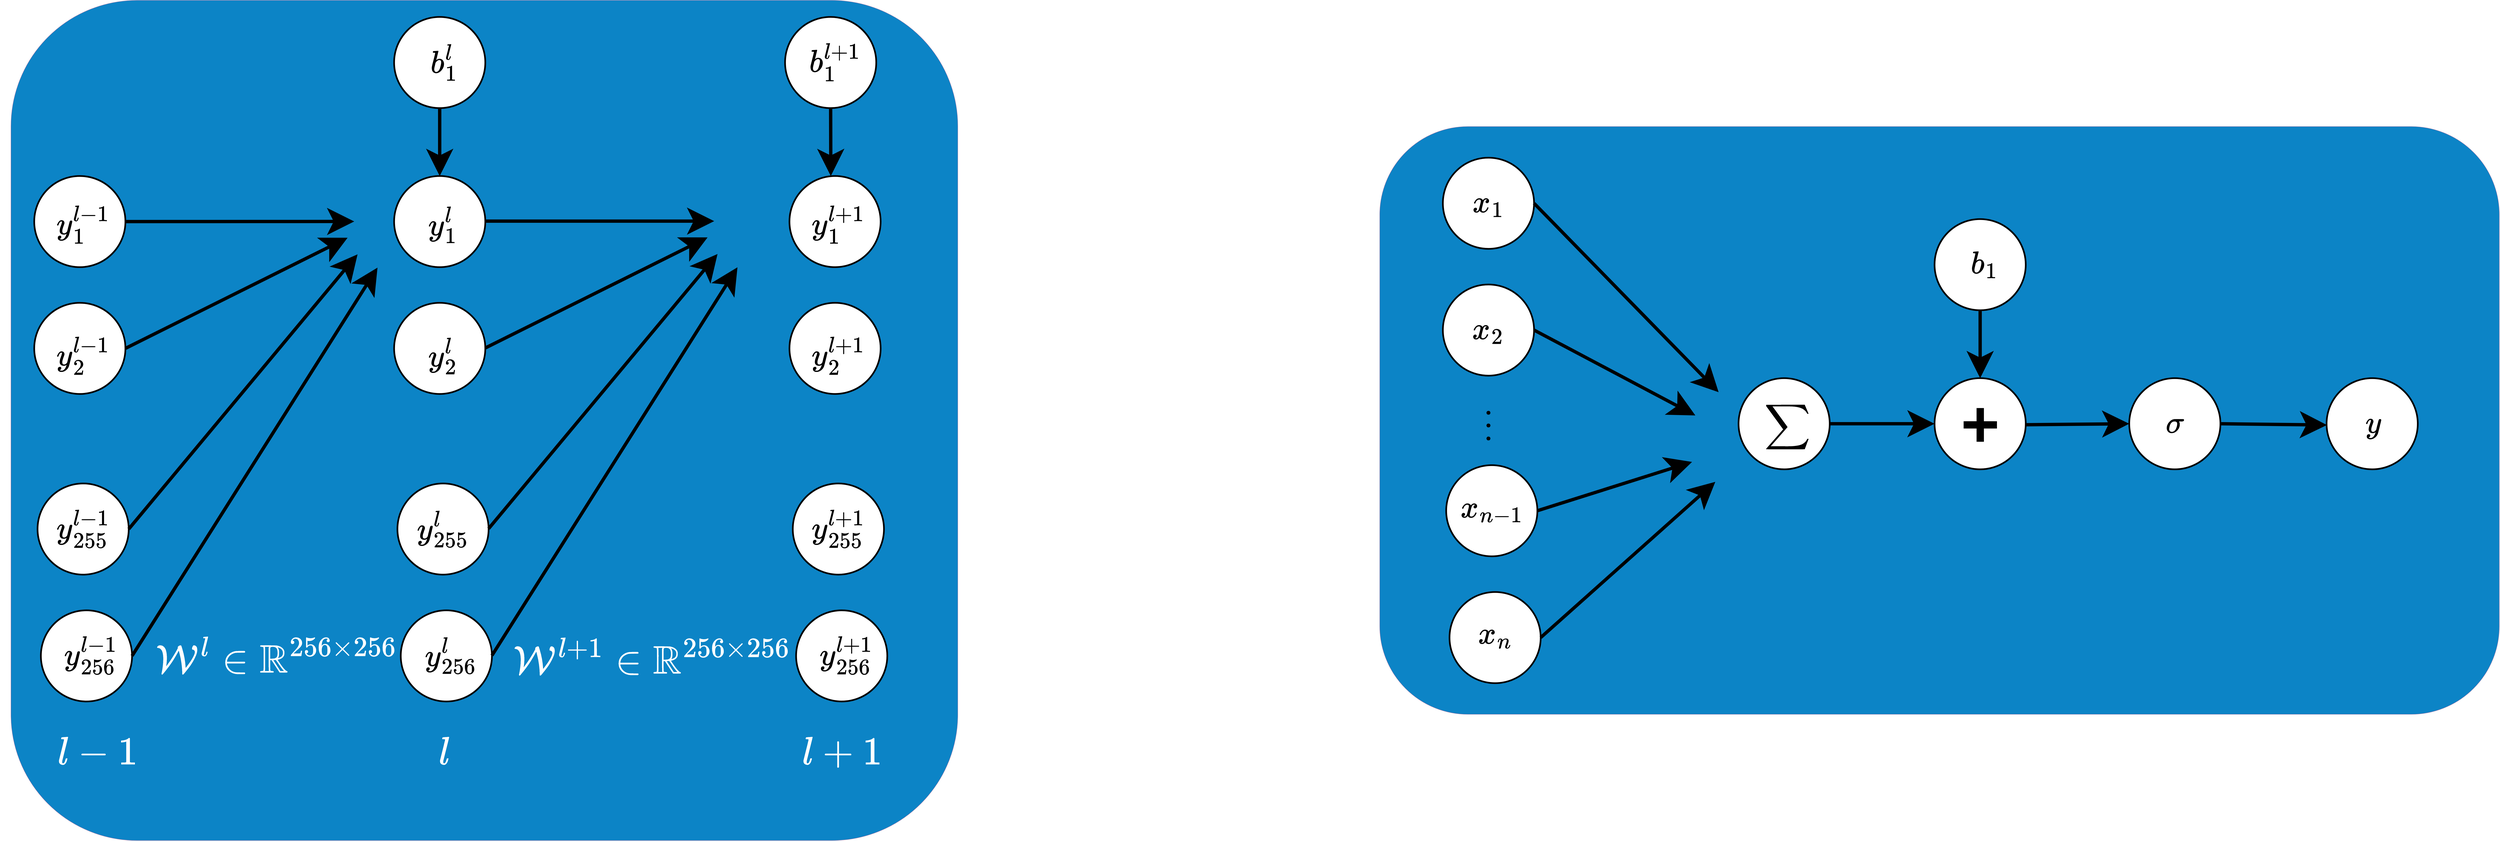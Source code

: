 <mxfile version="22.0.6" type="github">
  <diagram name="第 1 页" id="XEicXpZz3VGOv-WwQaZo">
    <mxGraphModel dx="23953" dy="25447" grid="1" gridSize="10" guides="1" tooltips="1" connect="1" arrows="1" fold="1" page="1" pageScale="1" pageWidth="827" pageHeight="1169" math="1" shadow="0">
      <root>
        <mxCell id="0" />
        <mxCell id="1" parent="0" />
        <mxCell id="6fQeDzPeJN5OYKr5Yq9e-67" value="" style="rounded=1;whiteSpace=wrap;html=1;fillColor=#0C84C6;strokeColor=#9673a6;" vertex="1" parent="1">
          <mxGeometry x="-10800" y="-19690" width="3370" height="1770" as="geometry" />
        </mxCell>
        <mxCell id="-kjIEGpwDhmasj7m8jJA-1" value="" style="rounded=1;whiteSpace=wrap;html=1;fillColor=#0C84C6;strokeColor=#9673a6;" parent="1" vertex="1">
          <mxGeometry x="-14920" y="-20070" width="2850" height="2530" as="geometry" />
        </mxCell>
        <mxCell id="-kjIEGpwDhmasj7m8jJA-29" value="" style="endArrow=classic;html=1;rounded=0;strokeWidth=10;exitX=1;exitY=0.5;exitDx=0;exitDy=0;endSize=50;endFill=1;" parent="1" source="-kjIEGpwDhmasj7m8jJA-33" edge="1">
          <mxGeometry width="50" height="50" relative="1" as="geometry">
            <mxPoint x="-14019.0" y="-19419.25" as="sourcePoint" />
            <mxPoint x="-13886.75" y="-19404.13" as="targetPoint" />
          </mxGeometry>
        </mxCell>
        <mxCell id="-kjIEGpwDhmasj7m8jJA-33" value="" style="ellipse;whiteSpace=wrap;html=1;aspect=fixed;strokeWidth=5;" parent="1" vertex="1">
          <mxGeometry x="-14850" y="-19541" width="274.5" height="274.5" as="geometry" />
        </mxCell>
        <mxCell id="-kjIEGpwDhmasj7m8jJA-54" value="&lt;span style=&quot;font-size: 100px;&quot;&gt;&lt;font color=&quot;#ffffff&quot;&gt;$$l-1$$&lt;/font&gt;&lt;/span&gt;" style="text;html=1;align=center;verticalAlign=middle;resizable=0;points=[];autosize=1;strokeColor=none;fillColor=none;" parent="1" vertex="1">
          <mxGeometry x="-14840" y="-17870" width="360" height="130" as="geometry" />
        </mxCell>
        <mxCell id="-kjIEGpwDhmasj7m8jJA-55" value="&lt;span style=&quot;font-size: 100px;&quot;&gt;&lt;font color=&quot;#ffffff&quot;&gt;$$l$$&lt;/font&gt;&lt;/span&gt;" style="text;html=1;align=center;verticalAlign=middle;resizable=0;points=[];autosize=1;strokeColor=none;fillColor=none;" parent="1" vertex="1">
          <mxGeometry x="-13751" y="-17870" width="270" height="130" as="geometry" />
        </mxCell>
        <mxCell id="-kjIEGpwDhmasj7m8jJA-56" value="&lt;span style=&quot;font-size: 100px;&quot;&gt;&lt;font color=&quot;#ffffff&quot;&gt;$$l+1$$&lt;/font&gt;&lt;/span&gt;" style="text;html=1;align=center;verticalAlign=middle;resizable=0;points=[];autosize=1;strokeColor=none;fillColor=none;" parent="1" vertex="1">
          <mxGeometry x="-12609.5" y="-17870" width="380" height="130" as="geometry" />
        </mxCell>
        <mxCell id="-kjIEGpwDhmasj7m8jJA-62" value="&lt;span style=&quot;font-size: 100px;&quot;&gt;&lt;font color=&quot;#ffffff&quot;&gt;&lt;b&gt;$$\mathcal{W}^{l} \in \mathbb{R}^{256 \times 256}$$&lt;/b&gt;&lt;/font&gt;&lt;/span&gt;" style="text;html=1;strokeColor=none;fillColor=none;align=center;verticalAlign=middle;whiteSpace=wrap;rounded=0;" parent="1" vertex="1">
          <mxGeometry x="-14230" y="-18233.13" width="220" height="290" as="geometry" />
        </mxCell>
        <mxCell id="-kjIEGpwDhmasj7m8jJA-63" value="&lt;font color=&quot;#ffffff&quot; style=&quot;font-size: 100px;&quot;&gt;$$\mathcal{W}^{l+1}\in \mathbb{R}^{256 \times 256}&lt;br&gt;$$&lt;/font&gt;" style="text;html=1;strokeColor=none;fillColor=none;align=center;verticalAlign=middle;whiteSpace=wrap;rounded=0;" parent="1" vertex="1">
          <mxGeometry x="-13100" y="-18230" width="220" height="290" as="geometry" />
        </mxCell>
        <mxCell id="-kjIEGpwDhmasj7m8jJA-77" value="" style="ellipse;whiteSpace=wrap;html=1;aspect=fixed;strokeWidth=5;" parent="1" vertex="1">
          <mxGeometry x="-14850" y="-19159.13" width="274.5" height="274.5" as="geometry" />
        </mxCell>
        <mxCell id="-kjIEGpwDhmasj7m8jJA-78" value="&lt;font size=&quot;1&quot; style=&quot;&quot;&gt;&lt;b style=&quot;font-size: 80px;&quot;&gt;$$y_{1}^{l-1}$$&lt;/b&gt;&lt;/font&gt;" style="text;html=1;strokeColor=none;fillColor=none;align=center;verticalAlign=middle;whiteSpace=wrap;rounded=0;strokeWidth=5;" parent="1" vertex="1">
          <mxGeometry x="-14750.25" y="-19470.13" width="95" height="150" as="geometry" />
        </mxCell>
        <mxCell id="-kjIEGpwDhmasj7m8jJA-79" value="" style="ellipse;whiteSpace=wrap;html=1;aspect=fixed;strokeWidth=5;" parent="1" vertex="1">
          <mxGeometry x="-14840" y="-18615.13" width="274.5" height="274.5" as="geometry" />
        </mxCell>
        <mxCell id="-kjIEGpwDhmasj7m8jJA-81" value="" style="ellipse;whiteSpace=wrap;html=1;aspect=fixed;strokeWidth=5;" parent="1" vertex="1">
          <mxGeometry x="-14830" y="-18233.13" width="274.5" height="274.5" as="geometry" />
        </mxCell>
        <mxCell id="-kjIEGpwDhmasj7m8jJA-85" value="&lt;font size=&quot;1&quot; style=&quot;&quot;&gt;&lt;b style=&quot;font-size: 80px;&quot;&gt;$$y_{2}^{l-1}$$&lt;/b&gt;&lt;/font&gt;" style="text;html=1;strokeColor=none;fillColor=none;align=center;verticalAlign=middle;whiteSpace=wrap;rounded=0;strokeWidth=5;" parent="1" vertex="1">
          <mxGeometry x="-14750.25" y="-19075.13" width="95" height="150" as="geometry" />
        </mxCell>
        <mxCell id="-kjIEGpwDhmasj7m8jJA-86" value="&lt;font size=&quot;1&quot; style=&quot;&quot;&gt;&lt;b style=&quot;font-size: 80px;&quot;&gt;$$y_{255}^{l-1}$$&lt;/b&gt;&lt;/font&gt;" style="text;html=1;strokeColor=none;fillColor=none;align=center;verticalAlign=middle;whiteSpace=wrap;rounded=0;strokeWidth=5;" parent="1" vertex="1">
          <mxGeometry x="-14760.25" y="-18552.88" width="115" height="150" as="geometry" />
        </mxCell>
        <mxCell id="-kjIEGpwDhmasj7m8jJA-87" value="&lt;font size=&quot;1&quot; style=&quot;&quot;&gt;&lt;b style=&quot;font-size: 80px;&quot;&gt;$$y_{256}^{l-1}$$&lt;/b&gt;&lt;/font&gt;" style="text;html=1;strokeColor=none;fillColor=none;align=center;verticalAlign=middle;whiteSpace=wrap;rounded=0;strokeWidth=5;" parent="1" vertex="1">
          <mxGeometry x="-14726.75" y="-18172.13" width="95" height="150" as="geometry" />
        </mxCell>
        <mxCell id="-kjIEGpwDhmasj7m8jJA-112" value="" style="ellipse;whiteSpace=wrap;html=1;aspect=fixed;strokeWidth=5;" parent="1" vertex="1">
          <mxGeometry x="-13766.75" y="-19541" width="274.5" height="274.5" as="geometry" />
        </mxCell>
        <mxCell id="-kjIEGpwDhmasj7m8jJA-113" value="" style="ellipse;whiteSpace=wrap;html=1;aspect=fixed;strokeWidth=5;" parent="1" vertex="1">
          <mxGeometry x="-13766.75" y="-19159.13" width="274.5" height="274.5" as="geometry" />
        </mxCell>
        <mxCell id="-kjIEGpwDhmasj7m8jJA-114" value="&lt;font size=&quot;1&quot; style=&quot;&quot;&gt;&lt;b style=&quot;font-size: 80px;&quot;&gt;$$y_{1}^{l}$$&lt;/b&gt;&lt;/font&gt;" style="text;html=1;strokeColor=none;fillColor=none;align=center;verticalAlign=middle;whiteSpace=wrap;rounded=0;strokeWidth=5;" parent="1" vertex="1">
          <mxGeometry x="-13667.0" y="-19470.13" width="95" height="150" as="geometry" />
        </mxCell>
        <mxCell id="-kjIEGpwDhmasj7m8jJA-115" value="" style="ellipse;whiteSpace=wrap;html=1;aspect=fixed;strokeWidth=5;" parent="1" vertex="1">
          <mxGeometry x="-13756.75" y="-18615.13" width="274.5" height="274.5" as="geometry" />
        </mxCell>
        <mxCell id="-kjIEGpwDhmasj7m8jJA-116" value="" style="ellipse;whiteSpace=wrap;html=1;aspect=fixed;strokeWidth=5;" parent="1" vertex="1">
          <mxGeometry x="-13746.75" y="-18233.13" width="274.5" height="274.5" as="geometry" />
        </mxCell>
        <mxCell id="-kjIEGpwDhmasj7m8jJA-117" value="&lt;font size=&quot;1&quot; style=&quot;&quot;&gt;&lt;b style=&quot;font-size: 80px;&quot;&gt;$$y_{2}^{l}$$&lt;/b&gt;&lt;/font&gt;" style="text;html=1;strokeColor=none;fillColor=none;align=center;verticalAlign=middle;whiteSpace=wrap;rounded=0;strokeWidth=5;" parent="1" vertex="1">
          <mxGeometry x="-13667.0" y="-19075.13" width="95" height="150" as="geometry" />
        </mxCell>
        <mxCell id="-kjIEGpwDhmasj7m8jJA-118" value="&lt;font size=&quot;1&quot; style=&quot;&quot;&gt;&lt;b style=&quot;font-size: 80px;&quot;&gt;$$y_{255}^{l}$$&lt;/b&gt;&lt;/font&gt;" style="text;html=1;strokeColor=none;fillColor=none;align=center;verticalAlign=middle;whiteSpace=wrap;rounded=0;strokeWidth=5;" parent="1" vertex="1">
          <mxGeometry x="-13677" y="-18552.88" width="115" height="150" as="geometry" />
        </mxCell>
        <mxCell id="-kjIEGpwDhmasj7m8jJA-119" value="&lt;font size=&quot;1&quot; style=&quot;&quot;&gt;&lt;b style=&quot;font-size: 80px;&quot;&gt;$$y_{256}^{l}$$&lt;/b&gt;&lt;/font&gt;" style="text;html=1;strokeColor=none;fillColor=none;align=center;verticalAlign=middle;whiteSpace=wrap;rounded=0;strokeWidth=5;" parent="1" vertex="1">
          <mxGeometry x="-13643.5" y="-18172.13" width="95" height="150" as="geometry" />
        </mxCell>
        <mxCell id="-kjIEGpwDhmasj7m8jJA-120" value="" style="ellipse;whiteSpace=wrap;html=1;aspect=fixed;strokeWidth=5;" parent="1" vertex="1">
          <mxGeometry x="-12576.75" y="-19541" width="274.5" height="274.5" as="geometry" />
        </mxCell>
        <mxCell id="-kjIEGpwDhmasj7m8jJA-121" value="" style="ellipse;whiteSpace=wrap;html=1;aspect=fixed;strokeWidth=5;" parent="1" vertex="1">
          <mxGeometry x="-12576.75" y="-19159.13" width="274.5" height="274.5" as="geometry" />
        </mxCell>
        <mxCell id="-kjIEGpwDhmasj7m8jJA-122" value="&lt;font size=&quot;1&quot; style=&quot;&quot;&gt;&lt;b style=&quot;font-size: 80px;&quot;&gt;$$y_{1}^{l+1}$$&lt;/b&gt;&lt;/font&gt;" style="text;html=1;strokeColor=none;fillColor=none;align=center;verticalAlign=middle;whiteSpace=wrap;rounded=0;strokeWidth=5;" parent="1" vertex="1">
          <mxGeometry x="-12477.0" y="-19470.13" width="95" height="150" as="geometry" />
        </mxCell>
        <mxCell id="-kjIEGpwDhmasj7m8jJA-123" value="" style="ellipse;whiteSpace=wrap;html=1;aspect=fixed;strokeWidth=5;" parent="1" vertex="1">
          <mxGeometry x="-12566.75" y="-18615.13" width="274.5" height="274.5" as="geometry" />
        </mxCell>
        <mxCell id="-kjIEGpwDhmasj7m8jJA-124" value="" style="ellipse;whiteSpace=wrap;html=1;aspect=fixed;strokeWidth=5;" parent="1" vertex="1">
          <mxGeometry x="-12556.75" y="-18233.13" width="274.5" height="274.5" as="geometry" />
        </mxCell>
        <mxCell id="-kjIEGpwDhmasj7m8jJA-125" value="&lt;font size=&quot;1&quot; style=&quot;&quot;&gt;&lt;b style=&quot;font-size: 80px;&quot;&gt;$$y_{2}^{l+1}$$&lt;/b&gt;&lt;/font&gt;" style="text;html=1;strokeColor=none;fillColor=none;align=center;verticalAlign=middle;whiteSpace=wrap;rounded=0;strokeWidth=5;" parent="1" vertex="1">
          <mxGeometry x="-12477.0" y="-19075.13" width="95" height="150" as="geometry" />
        </mxCell>
        <mxCell id="-kjIEGpwDhmasj7m8jJA-126" value="&lt;font size=&quot;1&quot; style=&quot;&quot;&gt;&lt;b style=&quot;font-size: 80px;&quot;&gt;$$y_{255}^{l+1}$$&lt;/b&gt;&lt;/font&gt;" style="text;html=1;strokeColor=none;fillColor=none;align=center;verticalAlign=middle;whiteSpace=wrap;rounded=0;strokeWidth=5;" parent="1" vertex="1">
          <mxGeometry x="-12487" y="-18552.88" width="115" height="150" as="geometry" />
        </mxCell>
        <mxCell id="-kjIEGpwDhmasj7m8jJA-127" value="&lt;font size=&quot;1&quot; style=&quot;&quot;&gt;&lt;b style=&quot;font-size: 80px;&quot;&gt;$$y_{256}^{l+1}$$&lt;/b&gt;&lt;/font&gt;" style="text;html=1;strokeColor=none;fillColor=none;align=center;verticalAlign=middle;whiteSpace=wrap;rounded=0;strokeWidth=5;" parent="1" vertex="1">
          <mxGeometry x="-12453.5" y="-18172.13" width="95" height="150" as="geometry" />
        </mxCell>
        <mxCell id="-kjIEGpwDhmasj7m8jJA-128" value="" style="endArrow=classic;html=1;rounded=0;strokeWidth=10;exitX=1;exitY=0.5;exitDx=0;exitDy=0;endSize=50;endFill=1;" parent="1" source="-kjIEGpwDhmasj7m8jJA-77" edge="1">
          <mxGeometry width="50" height="50" relative="1" as="geometry">
            <mxPoint x="-14565.5" y="-19275.13" as="sourcePoint" />
            <mxPoint x="-13906.75" y="-19355.13" as="targetPoint" />
          </mxGeometry>
        </mxCell>
        <mxCell id="-kjIEGpwDhmasj7m8jJA-129" value="" style="endArrow=classic;html=1;rounded=0;strokeWidth=10;exitX=1;exitY=0.5;exitDx=0;exitDy=0;endSize=50;endFill=1;" parent="1" source="-kjIEGpwDhmasj7m8jJA-79" edge="1">
          <mxGeometry width="50" height="50" relative="1" as="geometry">
            <mxPoint x="-14565.75" y="-19012.13" as="sourcePoint" />
            <mxPoint x="-13876.75" y="-19305.13" as="targetPoint" />
          </mxGeometry>
        </mxCell>
        <mxCell id="-kjIEGpwDhmasj7m8jJA-130" value="" style="endArrow=classic;html=1;rounded=0;strokeWidth=10;exitX=1;exitY=0.5;exitDx=0;exitDy=0;endSize=50;endFill=1;" parent="1" source="-kjIEGpwDhmasj7m8jJA-81" edge="1">
          <mxGeometry width="50" height="50" relative="1" as="geometry">
            <mxPoint x="-14555.75" y="-18468.13" as="sourcePoint" />
            <mxPoint x="-13816.75" y="-19265.13" as="targetPoint" />
          </mxGeometry>
        </mxCell>
        <mxCell id="-kjIEGpwDhmasj7m8jJA-131" value="" style="endArrow=classic;html=1;rounded=0;strokeWidth=10;exitX=1;exitY=0.5;exitDx=0;exitDy=0;endSize=50;endFill=1;" parent="1" edge="1">
          <mxGeometry width="50" height="50" relative="1" as="geometry">
            <mxPoint x="-13492.25" y="-19405.13" as="sourcePoint" />
            <mxPoint x="-12803.25" y="-19405.13" as="targetPoint" />
          </mxGeometry>
        </mxCell>
        <mxCell id="-kjIEGpwDhmasj7m8jJA-132" value="" style="endArrow=classic;html=1;rounded=0;strokeWidth=10;exitX=1;exitY=0.5;exitDx=0;exitDy=0;endSize=50;endFill=1;" parent="1" edge="1">
          <mxGeometry width="50" height="50" relative="1" as="geometry">
            <mxPoint x="-13492.25" y="-19023.13" as="sourcePoint" />
            <mxPoint x="-12823.25" y="-19356.13" as="targetPoint" />
          </mxGeometry>
        </mxCell>
        <mxCell id="-kjIEGpwDhmasj7m8jJA-133" value="" style="endArrow=classic;html=1;rounded=0;strokeWidth=10;exitX=1;exitY=0.5;exitDx=0;exitDy=0;endSize=50;endFill=1;" parent="1" edge="1">
          <mxGeometry width="50" height="50" relative="1" as="geometry">
            <mxPoint x="-13482.25" y="-18479.13" as="sourcePoint" />
            <mxPoint x="-12793.25" y="-19306.13" as="targetPoint" />
          </mxGeometry>
        </mxCell>
        <mxCell id="-kjIEGpwDhmasj7m8jJA-134" value="" style="endArrow=classic;html=1;rounded=0;strokeWidth=10;exitX=1;exitY=0.5;exitDx=0;exitDy=0;endSize=50;endFill=1;" parent="1" edge="1">
          <mxGeometry width="50" height="50" relative="1" as="geometry">
            <mxPoint x="-13472.25" y="-18097.13" as="sourcePoint" />
            <mxPoint x="-12733.25" y="-19266.13" as="targetPoint" />
          </mxGeometry>
        </mxCell>
        <mxCell id="-kjIEGpwDhmasj7m8jJA-135" value="" style="ellipse;whiteSpace=wrap;html=1;aspect=fixed;strokeWidth=5;" parent="1" vertex="1">
          <mxGeometry x="-13766.75" y="-20020" width="274.5" height="274.5" as="geometry" />
        </mxCell>
        <mxCell id="-kjIEGpwDhmasj7m8jJA-136" value="&lt;font size=&quot;1&quot; style=&quot;&quot;&gt;&lt;b style=&quot;font-size: 80px;&quot;&gt;$$b_{1}^{l}$$&lt;/b&gt;&lt;/font&gt;" style="text;html=1;strokeColor=none;fillColor=none;align=center;verticalAlign=middle;whiteSpace=wrap;rounded=0;strokeWidth=5;" parent="1" vertex="1">
          <mxGeometry x="-13663.5" y="-19959" width="95" height="150" as="geometry" />
        </mxCell>
        <mxCell id="-kjIEGpwDhmasj7m8jJA-141" value="" style="endArrow=classic;html=1;rounded=0;strokeWidth=10;exitX=0.5;exitY=1;exitDx=0;exitDy=0;endSize=50;endFill=1;entryX=0.5;entryY=0;entryDx=0;entryDy=0;" parent="1" source="-kjIEGpwDhmasj7m8jJA-135" target="-kjIEGpwDhmasj7m8jJA-112" edge="1">
          <mxGeometry width="50" height="50" relative="1" as="geometry">
            <mxPoint x="-14490" y="-19772.2" as="sourcePoint" />
            <mxPoint x="-13801.75" y="-19772.33" as="targetPoint" />
          </mxGeometry>
        </mxCell>
        <mxCell id="-kjIEGpwDhmasj7m8jJA-142" value="" style="ellipse;whiteSpace=wrap;html=1;aspect=fixed;strokeWidth=5;" parent="1" vertex="1">
          <mxGeometry x="-12590" y="-20020" width="274.5" height="274.5" as="geometry" />
        </mxCell>
        <mxCell id="-kjIEGpwDhmasj7m8jJA-143" value="&lt;font size=&quot;1&quot; style=&quot;&quot;&gt;&lt;b style=&quot;font-size: 80px;&quot;&gt;$$b_{1}^{l+1}$$&lt;/b&gt;&lt;/font&gt;" style="text;html=1;strokeColor=none;fillColor=none;align=center;verticalAlign=middle;whiteSpace=wrap;rounded=0;strokeWidth=5;" parent="1" vertex="1">
          <mxGeometry x="-12486.75" y="-19959" width="95" height="150" as="geometry" />
        </mxCell>
        <mxCell id="-kjIEGpwDhmasj7m8jJA-144" value="" style="endArrow=classic;html=1;rounded=0;strokeWidth=10;exitX=0.5;exitY=1;exitDx=0;exitDy=0;endSize=50;endFill=1;entryX=0.5;entryY=0;entryDx=0;entryDy=0;" parent="1" source="-kjIEGpwDhmasj7m8jJA-142" edge="1">
          <mxGeometry width="50" height="50" relative="1" as="geometry">
            <mxPoint x="-13313.25" y="-19772.2" as="sourcePoint" />
            <mxPoint x="-12452.25" y="-19541" as="targetPoint" />
          </mxGeometry>
        </mxCell>
        <mxCell id="6fQeDzPeJN5OYKr5Yq9e-27" value="" style="ellipse;whiteSpace=wrap;html=1;aspect=fixed;strokeWidth=5;" vertex="1" parent="1">
          <mxGeometry x="-10610" y="-19596.18" width="274.5" height="274.5" as="geometry" />
        </mxCell>
        <mxCell id="6fQeDzPeJN5OYKr5Yq9e-28" value="" style="ellipse;whiteSpace=wrap;html=1;aspect=fixed;strokeWidth=5;" vertex="1" parent="1">
          <mxGeometry x="-10610" y="-19214.31" width="274.5" height="274.5" as="geometry" />
        </mxCell>
        <mxCell id="6fQeDzPeJN5OYKr5Yq9e-29" value="&lt;font size=&quot;1&quot; style=&quot;&quot;&gt;&lt;b style=&quot;font-size: 80px;&quot;&gt;$$x_{1}$$&lt;/b&gt;&lt;/font&gt;" style="text;html=1;strokeColor=none;fillColor=none;align=center;verticalAlign=middle;whiteSpace=wrap;rounded=0;strokeWidth=5;" vertex="1" parent="1">
          <mxGeometry x="-10520.25" y="-19533.93" width="95" height="150" as="geometry" />
        </mxCell>
        <mxCell id="6fQeDzPeJN5OYKr5Yq9e-30" value="" style="ellipse;whiteSpace=wrap;html=1;aspect=fixed;strokeWidth=5;" vertex="1" parent="1">
          <mxGeometry x="-10600" y="-18670.31" width="274.5" height="274.5" as="geometry" />
        </mxCell>
        <mxCell id="6fQeDzPeJN5OYKr5Yq9e-31" value="" style="ellipse;whiteSpace=wrap;html=1;aspect=fixed;strokeWidth=5;" vertex="1" parent="1">
          <mxGeometry x="-10590" y="-18288.31" width="274.5" height="274.5" as="geometry" />
        </mxCell>
        <mxCell id="6fQeDzPeJN5OYKr5Yq9e-32" value="&lt;font size=&quot;1&quot; style=&quot;&quot;&gt;&lt;b style=&quot;font-size: 80px;&quot;&gt;$$x_{2}$$&lt;/b&gt;&lt;/font&gt;" style="text;html=1;strokeColor=none;fillColor=none;align=center;verticalAlign=middle;whiteSpace=wrap;rounded=0;strokeWidth=5;" vertex="1" parent="1">
          <mxGeometry x="-10522" y="-19152.06" width="96.75" height="150" as="geometry" />
        </mxCell>
        <mxCell id="6fQeDzPeJN5OYKr5Yq9e-33" value="&lt;font size=&quot;1&quot; style=&quot;&quot;&gt;&lt;b style=&quot;font-size: 80px;&quot;&gt;$$x_{n-1}$$&lt;/b&gt;&lt;/font&gt;" style="text;html=1;strokeColor=none;fillColor=none;align=center;verticalAlign=middle;whiteSpace=wrap;rounded=0;strokeWidth=5;" vertex="1" parent="1">
          <mxGeometry x="-10520.25" y="-18615.18" width="115" height="150" as="geometry" />
        </mxCell>
        <mxCell id="6fQeDzPeJN5OYKr5Yq9e-34" value="&lt;font size=&quot;1&quot; style=&quot;&quot;&gt;&lt;b style=&quot;font-size: 80px;&quot;&gt;$$x_{n}$$&lt;/b&gt;&lt;/font&gt;" style="text;html=1;strokeColor=none;fillColor=none;align=center;verticalAlign=middle;whiteSpace=wrap;rounded=0;strokeWidth=5;" vertex="1" parent="1">
          <mxGeometry x="-10500.25" y="-18235.18" width="95" height="150" as="geometry" />
        </mxCell>
        <mxCell id="6fQeDzPeJN5OYKr5Yq9e-35" value="" style="ellipse;whiteSpace=wrap;html=1;aspect=fixed;strokeWidth=5;" vertex="1" parent="1">
          <mxGeometry x="-7950" y="-18932.25" width="274.5" height="274.5" as="geometry" />
        </mxCell>
        <mxCell id="6fQeDzPeJN5OYKr5Yq9e-37" value="&lt;font size=&quot;1&quot; style=&quot;&quot;&gt;&lt;b style=&quot;font-size: 80px;&quot;&gt;$$y$$&lt;/b&gt;&lt;/font&gt;" style="text;html=1;strokeColor=none;fillColor=none;align=center;verticalAlign=middle;whiteSpace=wrap;rounded=0;strokeWidth=5;" vertex="1" parent="1">
          <mxGeometry x="-7857.0" y="-18870" width="95" height="150" as="geometry" />
        </mxCell>
        <mxCell id="6fQeDzPeJN5OYKr5Yq9e-43" value="" style="endArrow=classic;html=1;rounded=0;strokeWidth=10;endSize=50;endFill=1;exitX=1;exitY=0.5;exitDx=0;exitDy=0;" edge="1" parent="1" source="6fQeDzPeJN5OYKr5Yq9e-27">
          <mxGeometry width="50" height="50" relative="1" as="geometry">
            <mxPoint x="-10710" y="-19460" as="sourcePoint" />
            <mxPoint x="-9780" y="-18890" as="targetPoint" />
          </mxGeometry>
        </mxCell>
        <mxCell id="6fQeDzPeJN5OYKr5Yq9e-44" value="" style="endArrow=classic;html=1;rounded=0;strokeWidth=10;endSize=50;endFill=1;exitX=1;exitY=0.5;exitDx=0;exitDy=0;" edge="1" parent="1" source="6fQeDzPeJN5OYKr5Yq9e-28">
          <mxGeometry width="50" height="50" relative="1" as="geometry">
            <mxPoint x="-10720" y="-19080" as="sourcePoint" />
            <mxPoint x="-9850" y="-18820" as="targetPoint" />
          </mxGeometry>
        </mxCell>
        <mxCell id="6fQeDzPeJN5OYKr5Yq9e-45" value="" style="endArrow=classic;html=1;rounded=0;strokeWidth=10;endSize=50;endFill=1;exitX=1;exitY=0.5;exitDx=0;exitDy=0;" edge="1" parent="1" source="6fQeDzPeJN5OYKr5Yq9e-30">
          <mxGeometry width="50" height="50" relative="1" as="geometry">
            <mxPoint x="-10740" y="-18530" as="sourcePoint" />
            <mxPoint x="-9860" y="-18680" as="targetPoint" />
          </mxGeometry>
        </mxCell>
        <mxCell id="6fQeDzPeJN5OYKr5Yq9e-46" value="" style="endArrow=classic;html=1;rounded=0;strokeWidth=10;endSize=50;endFill=1;exitX=1;exitY=0.5;exitDx=0;exitDy=0;" edge="1" parent="1" source="6fQeDzPeJN5OYKr5Yq9e-31">
          <mxGeometry width="50" height="50" relative="1" as="geometry">
            <mxPoint x="-10720" y="-18130" as="sourcePoint" />
            <mxPoint x="-9790" y="-18620" as="targetPoint" />
          </mxGeometry>
        </mxCell>
        <mxCell id="6fQeDzPeJN5OYKr5Yq9e-50" value="" style="ellipse;whiteSpace=wrap;html=1;aspect=fixed;strokeWidth=5;" vertex="1" parent="1">
          <mxGeometry x="-9130" y="-19411.25" width="274.5" height="274.5" as="geometry" />
        </mxCell>
        <mxCell id="6fQeDzPeJN5OYKr5Yq9e-51" value="&lt;font size=&quot;1&quot; style=&quot;&quot;&gt;&lt;b style=&quot;font-size: 80px;&quot;&gt;$$b_{1}$$&lt;/b&gt;&lt;/font&gt;" style="text;html=1;strokeColor=none;fillColor=none;align=center;verticalAlign=middle;whiteSpace=wrap;rounded=0;strokeWidth=5;" vertex="1" parent="1">
          <mxGeometry x="-9026.75" y="-19350.25" width="95" height="150" as="geometry" />
        </mxCell>
        <mxCell id="6fQeDzPeJN5OYKr5Yq9e-52" value="" style="endArrow=classic;html=1;rounded=0;strokeWidth=10;exitX=0.5;exitY=1;exitDx=0;exitDy=0;endSize=50;endFill=1;entryX=0.5;entryY=0;entryDx=0;entryDy=0;" edge="1" parent="1" source="6fQeDzPeJN5OYKr5Yq9e-50" target="6fQeDzPeJN5OYKr5Yq9e-56">
          <mxGeometry width="50" height="50" relative="1" as="geometry">
            <mxPoint x="-9853.25" y="-19163.45" as="sourcePoint" />
            <mxPoint x="-8800" y="-19000" as="targetPoint" />
          </mxGeometry>
        </mxCell>
        <mxCell id="6fQeDzPeJN5OYKr5Yq9e-53" value="&lt;font size=&quot;1&quot; style=&quot;&quot;&gt;&lt;b style=&quot;font-size: 80px;&quot;&gt;$$\vdots$$&lt;/b&gt;&lt;/font&gt;" style="text;html=1;strokeColor=none;fillColor=none;align=center;verticalAlign=middle;whiteSpace=wrap;rounded=0;strokeWidth=5;" vertex="1" parent="1">
          <mxGeometry x="-10530.25" y="-18875.18" width="115" height="150" as="geometry" />
        </mxCell>
        <mxCell id="6fQeDzPeJN5OYKr5Yq9e-54" value="" style="ellipse;whiteSpace=wrap;html=1;aspect=fixed;strokeWidth=5;" vertex="1" parent="1">
          <mxGeometry x="-9720" y="-18932.25" width="274.5" height="274.5" as="geometry" />
        </mxCell>
        <mxCell id="6fQeDzPeJN5OYKr5Yq9e-55" value="&lt;font size=&quot;1&quot; style=&quot;&quot;&gt;&lt;b style=&quot;font-size: 80px;&quot;&gt;$$\sum$$&lt;/b&gt;&lt;/font&gt;" style="text;html=1;strokeColor=none;fillColor=none;align=center;verticalAlign=middle;whiteSpace=wrap;rounded=0;strokeWidth=5;" vertex="1" parent="1">
          <mxGeometry x="-9620.25" y="-18861.38" width="95" height="150" as="geometry" />
        </mxCell>
        <mxCell id="6fQeDzPeJN5OYKr5Yq9e-56" value="" style="ellipse;whiteSpace=wrap;html=1;aspect=fixed;strokeWidth=5;" vertex="1" parent="1">
          <mxGeometry x="-9130" y="-18932.25" width="274.5" height="274.5" as="geometry" />
        </mxCell>
        <mxCell id="6fQeDzPeJN5OYKr5Yq9e-57" value="&lt;b style=&quot;&quot;&gt;&lt;font style=&quot;font-size: 200px;&quot;&gt;+&lt;/font&gt;&lt;/b&gt;" style="text;html=1;strokeColor=none;fillColor=none;align=center;verticalAlign=middle;whiteSpace=wrap;rounded=0;strokeWidth=5;" vertex="1" parent="1">
          <mxGeometry x="-9040.25" y="-18870" width="95" height="150" as="geometry" />
        </mxCell>
        <mxCell id="6fQeDzPeJN5OYKr5Yq9e-58" value="" style="endArrow=classic;html=1;rounded=0;strokeWidth=10;exitX=1;exitY=0.5;exitDx=0;exitDy=0;endSize=50;endFill=1;entryX=0;entryY=0.5;entryDx=0;entryDy=0;" edge="1" parent="1" source="6fQeDzPeJN5OYKr5Yq9e-54" target="6fQeDzPeJN5OYKr5Yq9e-56">
          <mxGeometry width="50" height="50" relative="1" as="geometry">
            <mxPoint x="-8800" y="-17760" as="sourcePoint" />
            <mxPoint x="-7806.5" y="-17204.87" as="targetPoint" />
          </mxGeometry>
        </mxCell>
        <mxCell id="6fQeDzPeJN5OYKr5Yq9e-61" value="&lt;font style=&quot;font-size: 80px;&quot;&gt;$$\sigma$$&lt;/font&gt;" style="ellipse;whiteSpace=wrap;html=1;aspect=fixed;strokeWidth=5;" vertex="1" parent="1">
          <mxGeometry x="-8544" y="-18932.25" width="274.5" height="274.5" as="geometry" />
        </mxCell>
        <mxCell id="6fQeDzPeJN5OYKr5Yq9e-65" value="" style="endArrow=classic;html=1;rounded=0;strokeWidth=10;exitX=1;exitY=0.511;exitDx=0;exitDy=0;endSize=50;endFill=1;exitPerimeter=0;entryX=0;entryY=0.5;entryDx=0;entryDy=0;" edge="1" parent="1" source="6fQeDzPeJN5OYKr5Yq9e-56" target="6fQeDzPeJN5OYKr5Yq9e-61">
          <mxGeometry width="50" height="50" relative="1" as="geometry">
            <mxPoint x="-8855.5" y="-18793.21" as="sourcePoint" />
            <mxPoint x="-8630" y="-18830" as="targetPoint" />
          </mxGeometry>
        </mxCell>
        <mxCell id="6fQeDzPeJN5OYKr5Yq9e-66" value="" style="endArrow=classic;html=1;rounded=0;strokeWidth=10;exitX=1;exitY=0.5;exitDx=0;exitDy=0;endSize=50;endFill=1;entryX=0.004;entryY=0.514;entryDx=0;entryDy=0;entryPerimeter=0;" edge="1" parent="1" source="6fQeDzPeJN5OYKr5Yq9e-61" target="6fQeDzPeJN5OYKr5Yq9e-35">
          <mxGeometry width="50" height="50" relative="1" as="geometry">
            <mxPoint x="-8269.5" y="-18788.5" as="sourcePoint" />
            <mxPoint x="-7954.5" y="-18781.5" as="targetPoint" />
          </mxGeometry>
        </mxCell>
      </root>
    </mxGraphModel>
  </diagram>
</mxfile>
